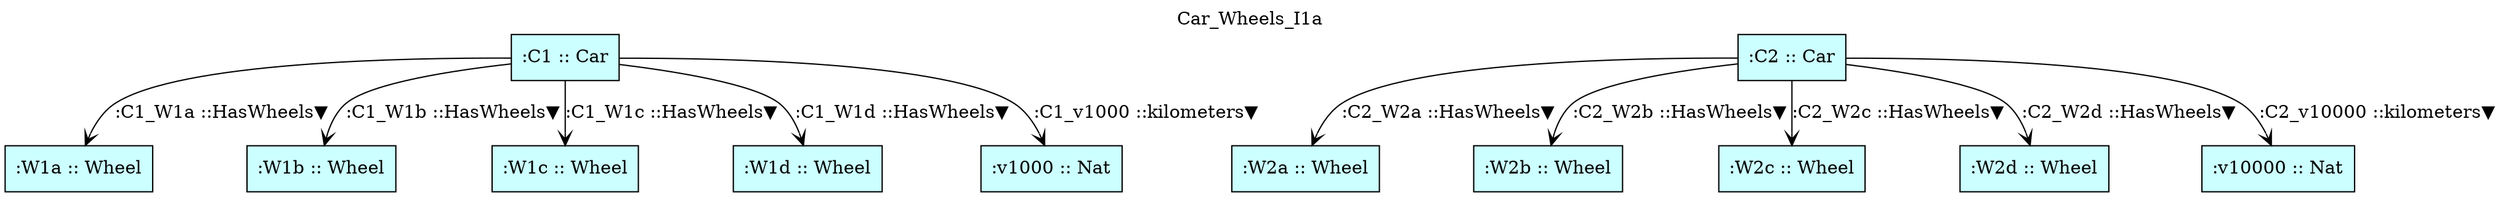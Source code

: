 digraph {graph[label=Car_Wheels_I1a,labelloc=tl,labelfontsize=12];
"C1"[shape=box,fillcolor="#CCFFFF",style = filled,label=":C1 :: Car"];
"C2"[shape=box,fillcolor="#CCFFFF",style = filled,label=":C2 :: Car"];
"W1a"[shape=box,fillcolor="#CCFFFF",style = filled,label=":W1a :: Wheel"];
"W1b"[shape=box,fillcolor="#CCFFFF",style = filled,label=":W1b :: Wheel"];
"W1c"[shape=box,fillcolor="#CCFFFF",style = filled,label=":W1c :: Wheel"];
"W1d"[shape=box,fillcolor="#CCFFFF",style = filled,label=":W1d :: Wheel"];
"W2a"[shape=box,fillcolor="#CCFFFF",style = filled,label=":W2a :: Wheel"];
"W2b"[shape=box,fillcolor="#CCFFFF",style = filled,label=":W2b :: Wheel"];
"W2c"[shape=box,fillcolor="#CCFFFF",style = filled,label=":W2c :: Wheel"];
"W2d"[shape=box,fillcolor="#CCFFFF",style = filled,label=":W2d :: Wheel"];
"v1000"[shape=box,fillcolor="#CCFFFF",style = filled,label=":v1000 :: Nat"];
"v10000"[shape=box,fillcolor="#CCFFFF",style = filled,label=":v10000 :: Nat"];

"C1"->"W1a"[label=":C1_W1a ::HasWheels▼",arrowhead=vee];
"C1"->"W1b"[label=":C1_W1b ::HasWheels▼",arrowhead=vee];
"C1"->"W1c"[label=":C1_W1c ::HasWheels▼",arrowhead=vee];
"C1"->"W1d"[label=":C1_W1d ::HasWheels▼",arrowhead=vee];
"C2"->"W2a"[label=":C2_W2a ::HasWheels▼",arrowhead=vee];
"C2"->"W2b"[label=":C2_W2b ::HasWheels▼",arrowhead=vee];
"C2"->"W2c"[label=":C2_W2c ::HasWheels▼",arrowhead=vee];
"C2"->"W2d"[label=":C2_W2d ::HasWheels▼",arrowhead=vee];
"C1"->"v1000"[label=":C1_v1000 ::kilometers▼",arrowhead=vee];
"C2"->"v10000"[label=":C2_v10000 ::kilometers▼",arrowhead=vee];
}